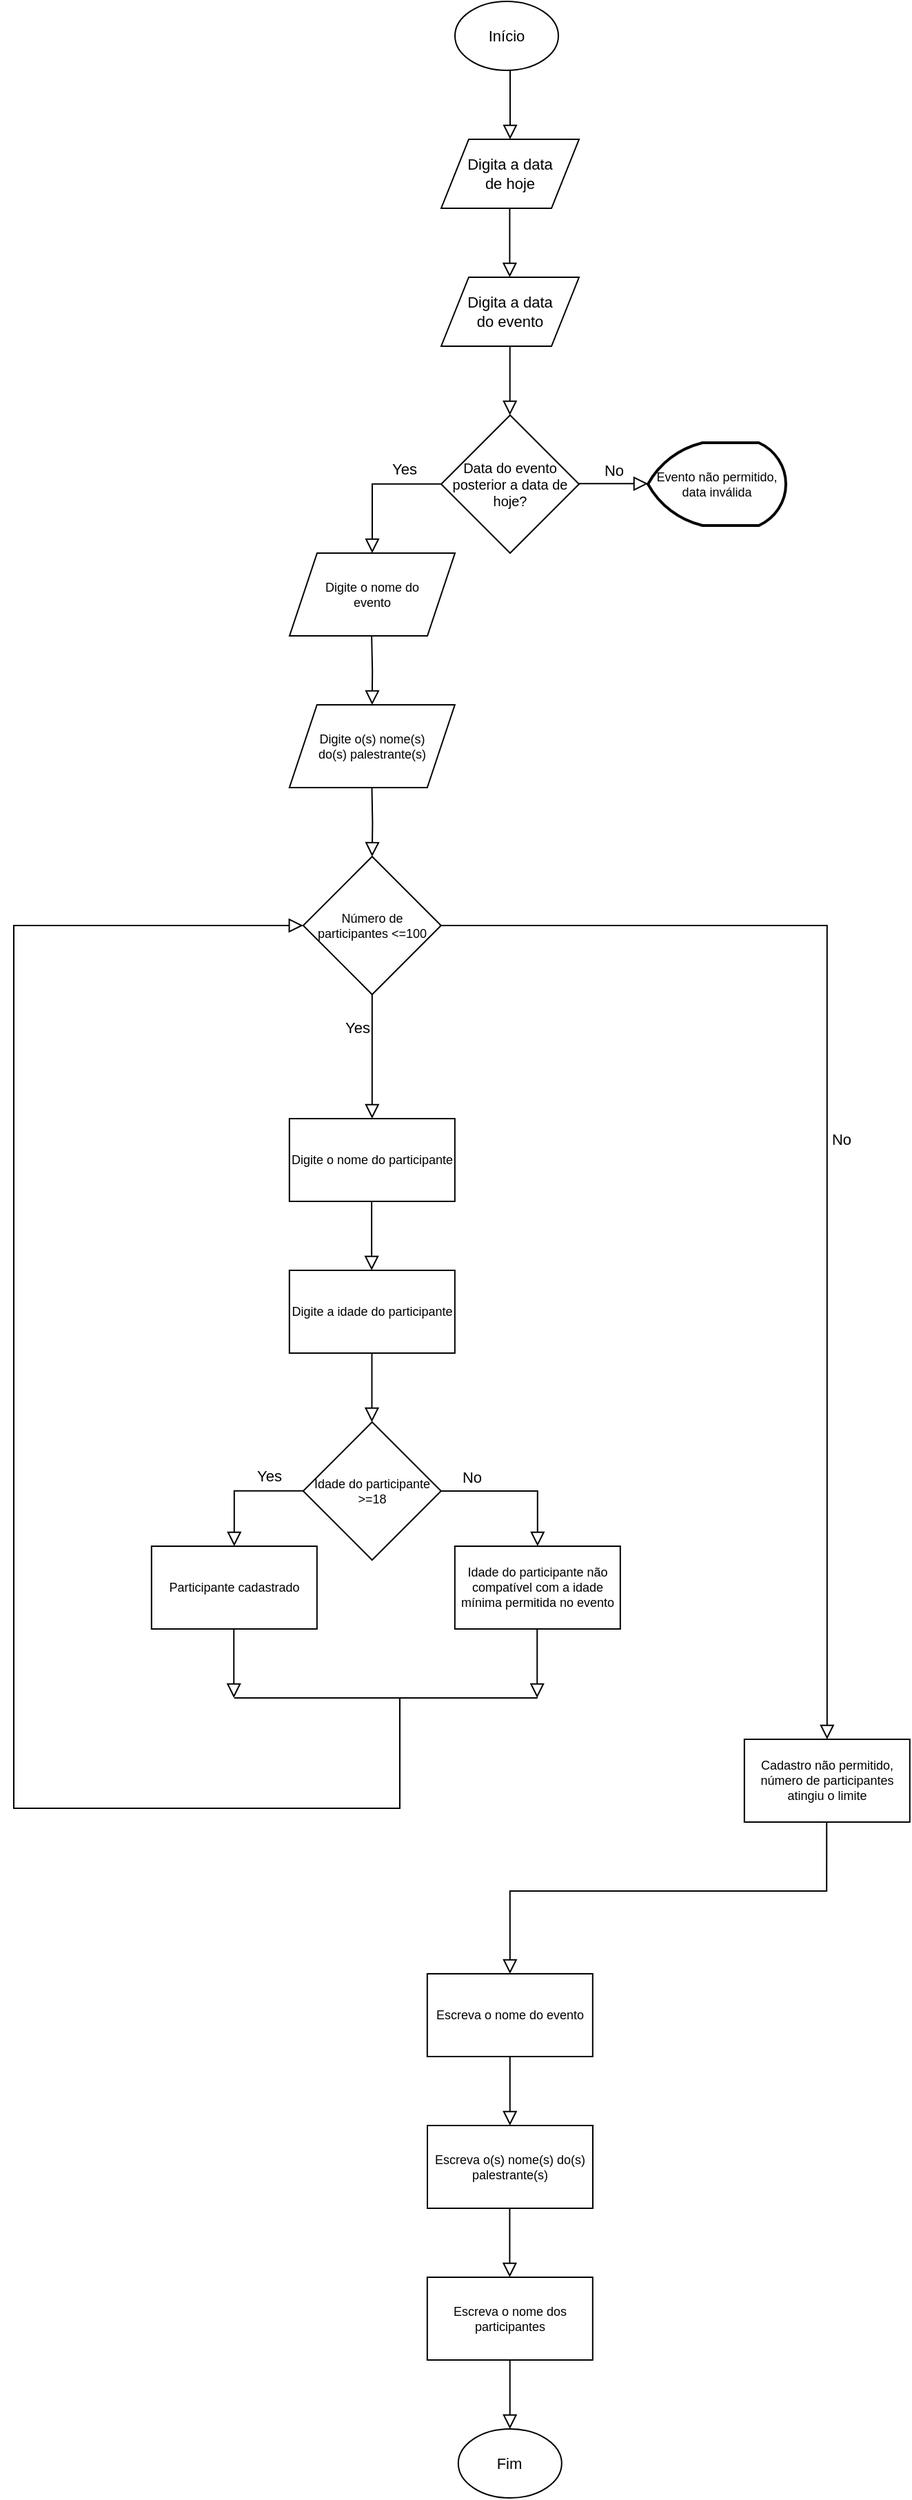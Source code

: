 <mxfile version="16.1.2" type="github">
  <diagram id="C5RBs43oDa-KdzZeNtuy" name="Page-1">
    <mxGraphModel dx="2031" dy="2258" grid="1" gridSize="10" guides="1" tooltips="1" connect="1" arrows="1" fold="1" page="1" pageScale="1" pageWidth="827" pageHeight="1169" math="0" shadow="0">
      <root>
        <mxCell id="WIyWlLk6GJQsqaUBKTNV-0" />
        <mxCell id="WIyWlLk6GJQsqaUBKTNV-1" parent="WIyWlLk6GJQsqaUBKTNV-0" />
        <mxCell id="jg8RoofFIVV5o14v7_Sq-0" value="Início" style="ellipse;whiteSpace=wrap;html=1;fontSize=11;" vertex="1" parent="WIyWlLk6GJQsqaUBKTNV-1">
          <mxGeometry x="460" y="-1150" width="75" height="50" as="geometry" />
        </mxCell>
        <mxCell id="jg8RoofFIVV5o14v7_Sq-2" value="" style="rounded=0;html=1;jettySize=auto;orthogonalLoop=1;fontSize=11;endArrow=block;endFill=0;endSize=8;strokeWidth=1;shadow=0;labelBackgroundColor=none;edgeStyle=orthogonalEdgeStyle;" edge="1" parent="WIyWlLk6GJQsqaUBKTNV-1">
          <mxGeometry relative="1" as="geometry">
            <mxPoint x="500" y="-1100" as="sourcePoint" />
            <mxPoint x="500" y="-1050" as="targetPoint" />
          </mxGeometry>
        </mxCell>
        <mxCell id="jg8RoofFIVV5o14v7_Sq-4" value="Digita a data &lt;br style=&quot;font-size: 11px;&quot;&gt;de hoje" style="shape=parallelogram;perimeter=parallelogramPerimeter;whiteSpace=wrap;html=1;fixedSize=1;fontSize=11;" vertex="1" parent="WIyWlLk6GJQsqaUBKTNV-1">
          <mxGeometry x="450" y="-1050" width="100" height="50" as="geometry" />
        </mxCell>
        <mxCell id="jg8RoofFIVV5o14v7_Sq-6" value="" style="rounded=0;html=1;jettySize=auto;orthogonalLoop=1;fontSize=11;endArrow=block;endFill=0;endSize=8;strokeWidth=1;shadow=0;labelBackgroundColor=none;edgeStyle=orthogonalEdgeStyle;" edge="1" parent="WIyWlLk6GJQsqaUBKTNV-1">
          <mxGeometry relative="1" as="geometry">
            <mxPoint x="499.71" y="-1000" as="sourcePoint" />
            <mxPoint x="499.71" y="-950" as="targetPoint" />
          </mxGeometry>
        </mxCell>
        <mxCell id="jg8RoofFIVV5o14v7_Sq-7" value="Digita a data &lt;br style=&quot;font-size: 11px&quot;&gt;do evento" style="shape=parallelogram;perimeter=parallelogramPerimeter;whiteSpace=wrap;html=1;fixedSize=1;fontSize=11;" vertex="1" parent="WIyWlLk6GJQsqaUBKTNV-1">
          <mxGeometry x="450" y="-950" width="100" height="50" as="geometry" />
        </mxCell>
        <mxCell id="jg8RoofFIVV5o14v7_Sq-8" value="" style="rounded=0;html=1;jettySize=auto;orthogonalLoop=1;fontSize=11;endArrow=block;endFill=0;endSize=8;strokeWidth=1;shadow=0;labelBackgroundColor=none;edgeStyle=orthogonalEdgeStyle;" edge="1" parent="WIyWlLk6GJQsqaUBKTNV-1">
          <mxGeometry relative="1" as="geometry">
            <mxPoint x="499.86" y="-900" as="sourcePoint" />
            <mxPoint x="499.86" y="-850" as="targetPoint" />
          </mxGeometry>
        </mxCell>
        <mxCell id="jg8RoofFIVV5o14v7_Sq-9" value="Data do evento posterior a data de hoje?" style="rhombus;whiteSpace=wrap;html=1;fontSize=10;" vertex="1" parent="WIyWlLk6GJQsqaUBKTNV-1">
          <mxGeometry x="450" y="-850" width="100" height="100" as="geometry" />
        </mxCell>
        <mxCell id="jg8RoofFIVV5o14v7_Sq-11" value="No" style="edgeStyle=orthogonalEdgeStyle;rounded=0;html=1;jettySize=auto;orthogonalLoop=1;fontSize=11;endArrow=block;endFill=0;endSize=8;strokeWidth=1;shadow=0;labelBackgroundColor=none;" edge="1" parent="WIyWlLk6GJQsqaUBKTNV-1">
          <mxGeometry y="10" relative="1" as="geometry">
            <mxPoint as="offset" />
            <mxPoint x="550" y="-800.34" as="sourcePoint" />
            <mxPoint x="600" y="-800.34" as="targetPoint" />
          </mxGeometry>
        </mxCell>
        <mxCell id="jg8RoofFIVV5o14v7_Sq-12" value="Yes" style="rounded=0;html=1;jettySize=auto;orthogonalLoop=1;fontSize=11;endArrow=block;endFill=0;endSize=8;strokeWidth=1;shadow=0;labelBackgroundColor=none;edgeStyle=orthogonalEdgeStyle;exitX=-0.042;exitY=0.509;exitDx=0;exitDy=0;exitPerimeter=0;" edge="1" parent="WIyWlLk6GJQsqaUBKTNV-1">
          <mxGeometry x="-0.456" y="-11" relative="1" as="geometry">
            <mxPoint as="offset" />
            <mxPoint x="449.8" y="-800.1" as="sourcePoint" />
            <mxPoint x="400" y="-750" as="targetPoint" />
            <Array as="points">
              <mxPoint x="400" y="-800" />
              <mxPoint x="400" y="-750" />
            </Array>
          </mxGeometry>
        </mxCell>
        <mxCell id="jg8RoofFIVV5o14v7_Sq-19" value="Evento não permitido, data inválida" style="strokeWidth=2;html=1;shape=mxgraph.flowchart.display;whiteSpace=wrap;fontSize=9;" vertex="1" parent="WIyWlLk6GJQsqaUBKTNV-1">
          <mxGeometry x="600" y="-830" width="100" height="60" as="geometry" />
        </mxCell>
        <mxCell id="jg8RoofFIVV5o14v7_Sq-20" value="Número de participantes &amp;lt;=100" style="rhombus;whiteSpace=wrap;html=1;fontSize=9;" vertex="1" parent="WIyWlLk6GJQsqaUBKTNV-1">
          <mxGeometry x="349.91" y="-530" width="100" height="100" as="geometry" />
        </mxCell>
        <mxCell id="jg8RoofFIVV5o14v7_Sq-21" value="No" style="edgeStyle=orthogonalEdgeStyle;rounded=0;html=1;jettySize=auto;orthogonalLoop=1;fontSize=11;endArrow=block;endFill=0;endSize=8;strokeWidth=1;shadow=0;labelBackgroundColor=none;entryX=0.5;entryY=0;entryDx=0;entryDy=0;" edge="1" parent="WIyWlLk6GJQsqaUBKTNV-1" target="jg8RoofFIVV5o14v7_Sq-22">
          <mxGeometry y="10" relative="1" as="geometry">
            <mxPoint as="offset" />
            <mxPoint x="448.91" y="-480" as="sourcePoint" />
            <mxPoint x="534.91" y="-410" as="targetPoint" />
            <Array as="points">
              <mxPoint x="729.91" y="-480" />
            </Array>
          </mxGeometry>
        </mxCell>
        <mxCell id="jg8RoofFIVV5o14v7_Sq-22" value="Cadastro não permitido, número de participantes atingiu o limite" style="rounded=0;whiteSpace=wrap;html=1;fontSize=9;" vertex="1" parent="WIyWlLk6GJQsqaUBKTNV-1">
          <mxGeometry x="669.91" y="110" width="120" height="60" as="geometry" />
        </mxCell>
        <mxCell id="jg8RoofFIVV5o14v7_Sq-23" value="Digite o(s) nome(s) &lt;br&gt;do(s) palestrante(s)" style="shape=parallelogram;perimeter=parallelogramPerimeter;whiteSpace=wrap;html=1;fixedSize=1;fontSize=9;" vertex="1" parent="WIyWlLk6GJQsqaUBKTNV-1">
          <mxGeometry x="339.91" y="-640" width="120" height="60" as="geometry" />
        </mxCell>
        <mxCell id="jg8RoofFIVV5o14v7_Sq-24" value="" style="rounded=0;html=1;jettySize=auto;orthogonalLoop=1;fontSize=11;endArrow=block;endFill=0;endSize=8;strokeWidth=1;shadow=0;labelBackgroundColor=none;edgeStyle=orthogonalEdgeStyle;entryX=0.5;entryY=0;entryDx=0;entryDy=0;" edge="1" parent="WIyWlLk6GJQsqaUBKTNV-1" target="jg8RoofFIVV5o14v7_Sq-20">
          <mxGeometry relative="1" as="geometry">
            <mxPoint x="399.74" y="-580" as="sourcePoint" />
            <mxPoint x="400" y="-540" as="targetPoint" />
          </mxGeometry>
        </mxCell>
        <mxCell id="jg8RoofFIVV5o14v7_Sq-25" value="Yes" style="rounded=0;html=1;jettySize=auto;orthogonalLoop=1;fontSize=11;endArrow=block;endFill=0;endSize=8;strokeWidth=1;shadow=0;labelBackgroundColor=none;edgeStyle=orthogonalEdgeStyle;exitX=0.5;exitY=1;exitDx=0;exitDy=0;" edge="1" parent="WIyWlLk6GJQsqaUBKTNV-1" source="jg8RoofFIVV5o14v7_Sq-20">
          <mxGeometry x="-0.456" y="-11" relative="1" as="geometry">
            <mxPoint as="offset" />
            <mxPoint x="424.81" y="-360.0" as="sourcePoint" />
            <mxPoint x="399.91" y="-340" as="targetPoint" />
            <Array as="points">
              <mxPoint x="399.91" y="-340" />
              <mxPoint x="399.91" y="-340" />
            </Array>
          </mxGeometry>
        </mxCell>
        <mxCell id="jg8RoofFIVV5o14v7_Sq-26" value="Digite o nome do participante" style="rounded=0;whiteSpace=wrap;html=1;fontSize=9;" vertex="1" parent="WIyWlLk6GJQsqaUBKTNV-1">
          <mxGeometry x="339.91" y="-340" width="120" height="60" as="geometry" />
        </mxCell>
        <mxCell id="jg8RoofFIVV5o14v7_Sq-27" value="Digite a idade do participante" style="rounded=0;whiteSpace=wrap;html=1;fontSize=9;" vertex="1" parent="WIyWlLk6GJQsqaUBKTNV-1">
          <mxGeometry x="339.91" y="-230" width="120" height="60" as="geometry" />
        </mxCell>
        <mxCell id="jg8RoofFIVV5o14v7_Sq-29" value="" style="rounded=0;html=1;jettySize=auto;orthogonalLoop=1;fontSize=11;endArrow=block;endFill=0;endSize=8;strokeWidth=1;shadow=0;labelBackgroundColor=none;edgeStyle=orthogonalEdgeStyle;" edge="1" parent="WIyWlLk6GJQsqaUBKTNV-1">
          <mxGeometry relative="1" as="geometry">
            <mxPoint x="399.57" y="-280" as="sourcePoint" />
            <mxPoint x="399.57" y="-230" as="targetPoint" />
          </mxGeometry>
        </mxCell>
        <mxCell id="jg8RoofFIVV5o14v7_Sq-30" value="" style="rounded=0;html=1;jettySize=auto;orthogonalLoop=1;fontSize=11;endArrow=block;endFill=0;endSize=8;strokeWidth=1;shadow=0;labelBackgroundColor=none;edgeStyle=orthogonalEdgeStyle;" edge="1" parent="WIyWlLk6GJQsqaUBKTNV-1">
          <mxGeometry relative="1" as="geometry">
            <mxPoint x="399.74" y="-170" as="sourcePoint" />
            <mxPoint x="399.74" y="-120" as="targetPoint" />
          </mxGeometry>
        </mxCell>
        <mxCell id="jg8RoofFIVV5o14v7_Sq-31" value="Idade do participante &amp;gt;=18" style="rhombus;whiteSpace=wrap;html=1;fontSize=9;" vertex="1" parent="WIyWlLk6GJQsqaUBKTNV-1">
          <mxGeometry x="349.91" y="-120" width="100" height="100" as="geometry" />
        </mxCell>
        <mxCell id="jg8RoofFIVV5o14v7_Sq-32" value="No" style="edgeStyle=orthogonalEdgeStyle;rounded=0;html=1;jettySize=auto;orthogonalLoop=1;fontSize=11;endArrow=block;endFill=0;endSize=8;strokeWidth=1;shadow=0;labelBackgroundColor=none;" edge="1" parent="WIyWlLk6GJQsqaUBKTNV-1">
          <mxGeometry x="-0.601" y="10" relative="1" as="geometry">
            <mxPoint as="offset" />
            <mxPoint x="449.91" y="-70" as="sourcePoint" />
            <mxPoint x="519.91" y="-30" as="targetPoint" />
            <Array as="points">
              <mxPoint x="519.91" y="-70" />
            </Array>
          </mxGeometry>
        </mxCell>
        <mxCell id="jg8RoofFIVV5o14v7_Sq-33" value="Idade do participante não compatível com a idade mínima permitida no evento" style="rounded=0;whiteSpace=wrap;html=1;fontSize=9;" vertex="1" parent="WIyWlLk6GJQsqaUBKTNV-1">
          <mxGeometry x="459.91" y="-30" width="120" height="60" as="geometry" />
        </mxCell>
        <mxCell id="jg8RoofFIVV5o14v7_Sq-34" value="Yes" style="rounded=0;html=1;jettySize=auto;orthogonalLoop=1;fontSize=11;endArrow=block;endFill=0;endSize=8;strokeWidth=1;shadow=0;labelBackgroundColor=none;edgeStyle=orthogonalEdgeStyle;exitX=-0.042;exitY=0.509;exitDx=0;exitDy=0;exitPerimeter=0;" edge="1" parent="WIyWlLk6GJQsqaUBKTNV-1">
          <mxGeometry x="-0.456" y="-11" relative="1" as="geometry">
            <mxPoint as="offset" />
            <mxPoint x="349.91" y="-70.1" as="sourcePoint" />
            <mxPoint x="299.91" y="-30" as="targetPoint" />
            <Array as="points">
              <mxPoint x="299.91" y="-70" />
            </Array>
          </mxGeometry>
        </mxCell>
        <mxCell id="jg8RoofFIVV5o14v7_Sq-35" value="Participante cadastrado" style="rounded=0;whiteSpace=wrap;html=1;fontSize=9;" vertex="1" parent="WIyWlLk6GJQsqaUBKTNV-1">
          <mxGeometry x="239.91" y="-30" width="120" height="60" as="geometry" />
        </mxCell>
        <mxCell id="jg8RoofFIVV5o14v7_Sq-38" value="" style="rounded=0;html=1;jettySize=auto;orthogonalLoop=1;fontSize=11;endArrow=block;endFill=0;endSize=8;strokeWidth=1;shadow=0;labelBackgroundColor=none;edgeStyle=orthogonalEdgeStyle;" edge="1" parent="WIyWlLk6GJQsqaUBKTNV-1">
          <mxGeometry relative="1" as="geometry">
            <mxPoint x="299.62" y="30" as="sourcePoint" />
            <mxPoint x="299.62" y="80" as="targetPoint" />
          </mxGeometry>
        </mxCell>
        <mxCell id="jg8RoofFIVV5o14v7_Sq-39" value="" style="rounded=0;html=1;jettySize=auto;orthogonalLoop=1;fontSize=11;endArrow=block;endFill=0;endSize=8;strokeWidth=1;shadow=0;labelBackgroundColor=none;edgeStyle=orthogonalEdgeStyle;" edge="1" parent="WIyWlLk6GJQsqaUBKTNV-1">
          <mxGeometry relative="1" as="geometry">
            <mxPoint x="519.62" y="30" as="sourcePoint" />
            <mxPoint x="519.62" y="80" as="targetPoint" />
          </mxGeometry>
        </mxCell>
        <mxCell id="jg8RoofFIVV5o14v7_Sq-40" value="" style="endArrow=none;html=1;rounded=0;fontSize=9;" edge="1" parent="WIyWlLk6GJQsqaUBKTNV-1">
          <mxGeometry width="50" height="50" relative="1" as="geometry">
            <mxPoint x="299.91" y="80" as="sourcePoint" />
            <mxPoint x="519.91" y="80" as="targetPoint" />
          </mxGeometry>
        </mxCell>
        <mxCell id="jg8RoofFIVV5o14v7_Sq-41" value="" style="rounded=0;html=1;jettySize=auto;orthogonalLoop=1;fontSize=11;endArrow=block;endFill=0;endSize=8;strokeWidth=1;shadow=0;labelBackgroundColor=none;edgeStyle=orthogonalEdgeStyle;entryX=0;entryY=0.5;entryDx=0;entryDy=0;" edge="1" parent="WIyWlLk6GJQsqaUBKTNV-1" target="jg8RoofFIVV5o14v7_Sq-20">
          <mxGeometry relative="1" as="geometry">
            <mxPoint x="420" y="80" as="sourcePoint" />
            <mxPoint x="139.91" y="-500" as="targetPoint" />
            <Array as="points">
              <mxPoint x="420" y="80" />
              <mxPoint x="420" y="160" />
              <mxPoint x="140" y="160" />
              <mxPoint x="140" y="-480" />
            </Array>
          </mxGeometry>
        </mxCell>
        <mxCell id="jg8RoofFIVV5o14v7_Sq-44" value="Fim" style="ellipse;whiteSpace=wrap;html=1;fontSize=11;" vertex="1" parent="WIyWlLk6GJQsqaUBKTNV-1">
          <mxGeometry x="462.41" y="610" width="75" height="50" as="geometry" />
        </mxCell>
        <mxCell id="jg8RoofFIVV5o14v7_Sq-45" value="" style="rounded=0;html=1;jettySize=auto;orthogonalLoop=1;fontSize=11;endArrow=block;endFill=0;endSize=8;strokeWidth=1;shadow=0;labelBackgroundColor=none;edgeStyle=orthogonalEdgeStyle;" edge="1" parent="WIyWlLk6GJQsqaUBKTNV-1">
          <mxGeometry relative="1" as="geometry">
            <mxPoint x="729.62" y="170" as="sourcePoint" />
            <mxPoint x="499.91" y="280" as="targetPoint" />
            <Array as="points">
              <mxPoint x="729.91" y="220" />
              <mxPoint x="499.91" y="220" />
            </Array>
          </mxGeometry>
        </mxCell>
        <mxCell id="jg8RoofFIVV5o14v7_Sq-46" value="Escreva o nome do evento" style="rounded=0;whiteSpace=wrap;html=1;fontSize=9;" vertex="1" parent="WIyWlLk6GJQsqaUBKTNV-1">
          <mxGeometry x="439.91" y="280" width="120" height="60" as="geometry" />
        </mxCell>
        <mxCell id="jg8RoofFIVV5o14v7_Sq-47" value="Digite o nome do &lt;br&gt;evento" style="shape=parallelogram;perimeter=parallelogramPerimeter;whiteSpace=wrap;html=1;fixedSize=1;fontSize=9;" vertex="1" parent="WIyWlLk6GJQsqaUBKTNV-1">
          <mxGeometry x="340" y="-750" width="120" height="60" as="geometry" />
        </mxCell>
        <mxCell id="jg8RoofFIVV5o14v7_Sq-49" value="" style="rounded=0;html=1;jettySize=auto;orthogonalLoop=1;fontSize=11;endArrow=block;endFill=0;endSize=8;strokeWidth=1;shadow=0;labelBackgroundColor=none;edgeStyle=orthogonalEdgeStyle;entryX=0.5;entryY=0;entryDx=0;entryDy=0;" edge="1" parent="WIyWlLk6GJQsqaUBKTNV-1" target="jg8RoofFIVV5o14v7_Sq-23">
          <mxGeometry relative="1" as="geometry">
            <mxPoint x="399.57" y="-690" as="sourcePoint" />
            <mxPoint x="400" y="-650" as="targetPoint" />
          </mxGeometry>
        </mxCell>
        <mxCell id="jg8RoofFIVV5o14v7_Sq-50" value="" style="rounded=0;html=1;jettySize=auto;orthogonalLoop=1;fontSize=11;endArrow=block;endFill=0;endSize=8;strokeWidth=1;shadow=0;labelBackgroundColor=none;edgeStyle=orthogonalEdgeStyle;" edge="1" parent="WIyWlLk6GJQsqaUBKTNV-1">
          <mxGeometry relative="1" as="geometry">
            <mxPoint x="499.88" y="340" as="sourcePoint" />
            <mxPoint x="499.88" y="390" as="targetPoint" />
          </mxGeometry>
        </mxCell>
        <mxCell id="jg8RoofFIVV5o14v7_Sq-51" value="Escreva o(s) nome(s) do(s) palestrante(s)" style="rounded=0;whiteSpace=wrap;html=1;fontSize=9;" vertex="1" parent="WIyWlLk6GJQsqaUBKTNV-1">
          <mxGeometry x="440" y="390" width="120" height="60" as="geometry" />
        </mxCell>
        <mxCell id="jg8RoofFIVV5o14v7_Sq-52" value="" style="rounded=0;html=1;jettySize=auto;orthogonalLoop=1;fontSize=11;endArrow=block;endFill=0;endSize=8;strokeWidth=1;shadow=0;labelBackgroundColor=none;edgeStyle=orthogonalEdgeStyle;" edge="1" parent="WIyWlLk6GJQsqaUBKTNV-1">
          <mxGeometry relative="1" as="geometry">
            <mxPoint x="499.71" y="450" as="sourcePoint" />
            <mxPoint x="499.71" y="500" as="targetPoint" />
          </mxGeometry>
        </mxCell>
        <mxCell id="jg8RoofFIVV5o14v7_Sq-53" value="Escreva o nome dos participantes" style="rounded=0;whiteSpace=wrap;html=1;fontSize=9;" vertex="1" parent="WIyWlLk6GJQsqaUBKTNV-1">
          <mxGeometry x="439.91" y="500" width="120" height="60" as="geometry" />
        </mxCell>
        <mxCell id="jg8RoofFIVV5o14v7_Sq-54" value="" style="rounded=0;html=1;jettySize=auto;orthogonalLoop=1;fontSize=11;endArrow=block;endFill=0;endSize=8;strokeWidth=1;shadow=0;labelBackgroundColor=none;edgeStyle=orthogonalEdgeStyle;" edge="1" parent="WIyWlLk6GJQsqaUBKTNV-1">
          <mxGeometry relative="1" as="geometry">
            <mxPoint x="499.86" y="560" as="sourcePoint" />
            <mxPoint x="499.86" y="610" as="targetPoint" />
          </mxGeometry>
        </mxCell>
      </root>
    </mxGraphModel>
  </diagram>
</mxfile>

